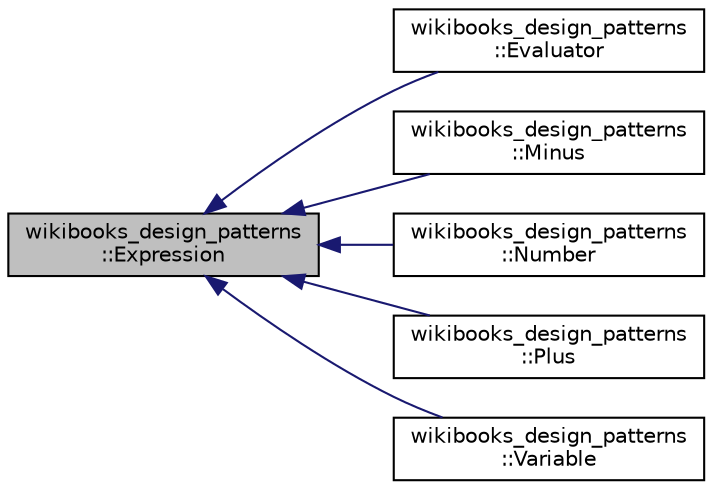 digraph "wikibooks_design_patterns::Expression"
{
  edge [fontname="Helvetica",fontsize="10",labelfontname="Helvetica",labelfontsize="10"];
  node [fontname="Helvetica",fontsize="10",shape=record];
  rankdir="LR";
  Node1 [label="wikibooks_design_patterns\l::Expression",height=0.2,width=0.4,color="black", fillcolor="grey75", style="filled", fontcolor="black"];
  Node1 -> Node2 [dir="back",color="midnightblue",fontsize="10",style="solid",fontname="Helvetica"];
  Node2 [label="wikibooks_design_patterns\l::Evaluator",height=0.2,width=0.4,color="black", fillcolor="white", style="filled",URL="$classwikibooks__design__patterns_1_1Evaluator.html"];
  Node1 -> Node3 [dir="back",color="midnightblue",fontsize="10",style="solid",fontname="Helvetica"];
  Node3 [label="wikibooks_design_patterns\l::Minus",height=0.2,width=0.4,color="black", fillcolor="white", style="filled",URL="$classwikibooks__design__patterns_1_1Minus.html"];
  Node1 -> Node4 [dir="back",color="midnightblue",fontsize="10",style="solid",fontname="Helvetica"];
  Node4 [label="wikibooks_design_patterns\l::Number",height=0.2,width=0.4,color="black", fillcolor="white", style="filled",URL="$classwikibooks__design__patterns_1_1Number.html"];
  Node1 -> Node5 [dir="back",color="midnightblue",fontsize="10",style="solid",fontname="Helvetica"];
  Node5 [label="wikibooks_design_patterns\l::Plus",height=0.2,width=0.4,color="black", fillcolor="white", style="filled",URL="$classwikibooks__design__patterns_1_1Plus.html"];
  Node1 -> Node6 [dir="back",color="midnightblue",fontsize="10",style="solid",fontname="Helvetica"];
  Node6 [label="wikibooks_design_patterns\l::Variable",height=0.2,width=0.4,color="black", fillcolor="white", style="filled",URL="$classwikibooks__design__patterns_1_1Variable.html"];
}
